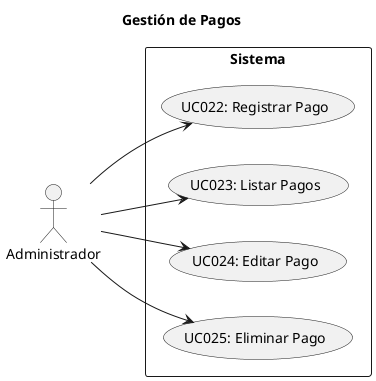 @startuml payment_management

title Gestión de Pagos

left to right direction

actor "Administrador" as Admin

rectangle Sistema {
    usecase "UC022: Registrar Pago" as UC_AddPayment
    usecase "UC023: Listar Pagos" as UC_ListPayments
    usecase "UC024: Editar Pago" as UC_EditPayment
    usecase "UC025: Eliminar Pago" as UC_DeletePayment
}

Admin --> UC_AddPayment
Admin --> UC_ListPayments
Admin --> UC_EditPayment
Admin --> UC_DeletePayment
@enduml
